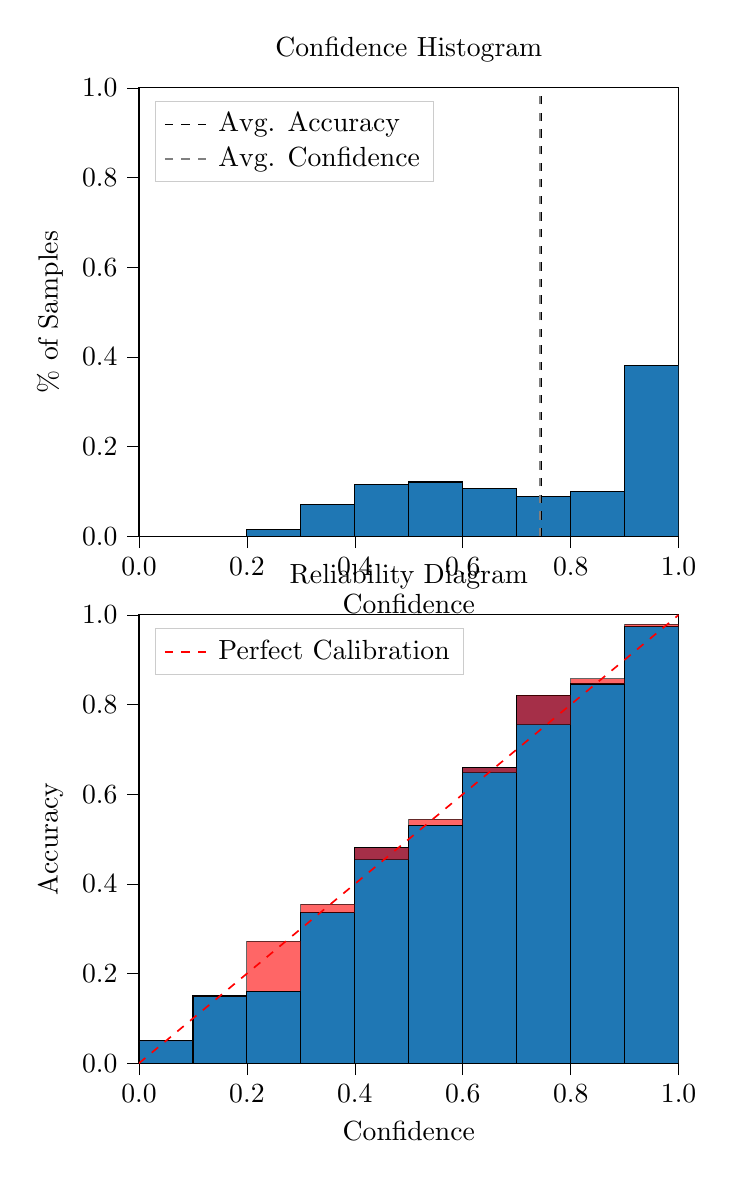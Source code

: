 % This file was created by tikzplotlib v0.9.8.
\begin{tikzpicture}

\definecolor{color0}{rgb}{0.122,0.467,0.706}

\begin{groupplot}[group style={group size=1 by 2}]
\nextgroupplot[
legend cell align={left},
legend style={
  fill opacity=0.8,
  draw opacity=1,
  text opacity=1,
  at={(0.03,0.97)},
  anchor=north west,
  draw=white!80!black
},
tick align=outside,
tick pos=left,
title={Confidence Histogram},
x grid style={white!69.02!black},
xlabel={Confidence},
xmin=0, xmax=1,
xtick style={color=black},
xtick={0,0.2,0.4,0.6,0.8,1},
xticklabels={0.0,0.2,0.4,0.6,0.8,1.0},
y grid style={white!69.02!black},
ylabel={\% of Samples},
ymin=0, ymax=1,
ytick style={color=black},
ytick={0,0.2,0.4,0.6,0.8,1},
yticklabels={0.0,0.2,0.4,0.6,0.8,1.0}
]
\draw[draw=black,fill=color0] (axis cs:-6.939e-18,0) rectangle (axis cs:0.1,0);
\draw[draw=black,fill=color0] (axis cs:0.1,0) rectangle (axis cs:0.2,0);
\draw[draw=black,fill=color0] (axis cs:0.2,0) rectangle (axis cs:0.3,0.015);
\draw[draw=black,fill=color0] (axis cs:0.3,0) rectangle (axis cs:0.4,0.07);
\draw[draw=black,fill=color0] (axis cs:0.4,0) rectangle (axis cs:0.5,0.116);
\draw[draw=black,fill=color0] (axis cs:0.5,0) rectangle (axis cs:0.6,0.121);
\draw[draw=black,fill=color0] (axis cs:0.6,0) rectangle (axis cs:0.7,0.107);
\draw[draw=black,fill=color0] (axis cs:0.7,0) rectangle (axis cs:0.8,0.089);
\draw[draw=black,fill=color0] (axis cs:0.8,0) rectangle (axis cs:0.9,0.1);
\draw[draw=black,fill=color0] (axis cs:0.9,0) rectangle (axis cs:1,0.381);
\addplot [semithick, black, dashed]
table {%
0.746 0
0.746 1
};
\addlegendentry{Avg. Accuracy}
\addplot [semithick, white!50.196!black, dashed]
table {%
0.743 0
0.743 1
};
\addlegendentry{Avg. Confidence}

\nextgroupplot[
legend cell align={left},
legend style={
  fill opacity=0.8,
  draw opacity=1,
  text opacity=1,
  at={(0.03,0.97)},
  anchor=north west,
  draw=white!80!black
},
tick align=outside,
tick pos=left,
title={Reliability Diagram},
x grid style={white!69.02!black},
xlabel={Confidence},
xmin=0, xmax=1,
xtick style={color=black},
xtick={0,0.2,0.4,0.6,0.8,1},
xticklabels={0.0,0.2,0.4,0.6,0.8,1.0},
y grid style={white!69.02!black},
ylabel={Accuracy},
ymin=0, ymax=1,
ytick style={color=black},
ytick={0,0.2,0.4,0.6,0.8,1},
yticklabels={0.0,0.2,0.4,0.6,0.8,1.0}
]
\draw[draw=black,fill=color0] (axis cs:-6.939e-18,0) rectangle (axis cs:0.1,0.05);
\draw[draw=black,fill=color0] (axis cs:0.1,0) rectangle (axis cs:0.2,0.15);
\draw[draw=black,fill=color0] (axis cs:0.2,0) rectangle (axis cs:0.3,0.161);
\draw[draw=black,fill=color0] (axis cs:0.3,0) rectangle (axis cs:0.4,0.336);
\draw[draw=black,fill=color0] (axis cs:0.4,0) rectangle (axis cs:0.5,0.481);
\draw[draw=black,fill=color0] (axis cs:0.5,0) rectangle (axis cs:0.6,0.531);
\draw[draw=black,fill=color0] (axis cs:0.6,0) rectangle (axis cs:0.7,0.659);
\draw[draw=black,fill=color0] (axis cs:0.7,0) rectangle (axis cs:0.8,0.821);
\draw[draw=black,fill=color0] (axis cs:0.8,0) rectangle (axis cs:0.9,0.846);
\draw[draw=black,fill=color0] (axis cs:0.9,0) rectangle (axis cs:1,0.974);
\draw[draw=black,fill=red,opacity=0.6] (axis cs:-6.939e-18,0.05) rectangle (axis cs:0.1,0.05);
\draw[draw=black,fill=red,opacity=0.6] (axis cs:0.1,0.15) rectangle (axis cs:0.2,0.15);
\draw[draw=black,fill=red,opacity=0.6] (axis cs:0.2,0.161) rectangle (axis cs:0.3,0.272);
\draw[draw=black,fill=red,opacity=0.6] (axis cs:0.3,0.336) rectangle (axis cs:0.4,0.355);
\draw[draw=black,fill=red,opacity=0.6] (axis cs:0.4,0.481) rectangle (axis cs:0.5,0.454);
\draw[draw=black,fill=red,opacity=0.6] (axis cs:0.5,0.531) rectangle (axis cs:0.6,0.544);
\draw[draw=black,fill=red,opacity=0.6] (axis cs:0.6,0.659) rectangle (axis cs:0.7,0.648);
\draw[draw=black,fill=red,opacity=0.6] (axis cs:0.7,0.821) rectangle (axis cs:0.8,0.755);
\draw[draw=black,fill=red,opacity=0.6] (axis cs:0.8,0.846) rectangle (axis cs:0.9,0.858);
\draw[draw=black,fill=red,opacity=0.6] (axis cs:0.9,0.974) rectangle (axis cs:1,0.979);
\addplot [semithick, red, dashed]
table {%
0 0
1 1
};
\addlegendentry{Perfect Calibration}
\end{groupplot}

\end{tikzpicture}
